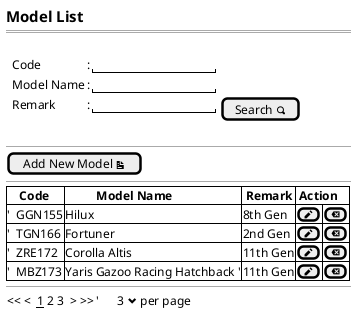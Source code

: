@startsalt
{
  <size:15><b>Model List
  ==
  .
  {
      .|Code        |: |"               "|*
      .|Model Name  |: |"               "|*
      .|Remark      |: |"               "| [Search <&magnifying-glass>] |*      
  }
  .
  --
  [Add New Model <&document>]
  --
  {#
    |<b>    Code |<b>          Model Name        |<b> Remark |<b> Action |*|*|*
    |'  GGN155   | Hilux                         | 8th Gen       |[<&pencil>]|[<&delete>]|*
    |'  TGN166   | Fortuner                      | 2nd Gen       |[<&pencil>]|[<&delete>]|*
    |'  ZRE172   | Corolla Altis                 | 11th Gen      |[<&pencil>]|[<&delete>]|*
    |'  MBZ173   | Yaris Gazoo Racing Hatchback '| 11th Gen      |[<&pencil>]|[<&delete>]|*    
  }
  --
  {
  << <  __1__ 2 3  > >>  |'      3 <&chevron-bottom> per page |*
  }

}
@endsalt
